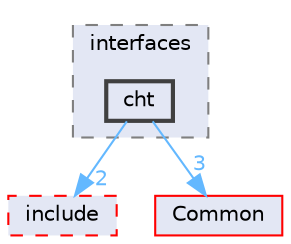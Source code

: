 digraph "SU2_CFD/src/interfaces/cht"
{
 // LATEX_PDF_SIZE
  bgcolor="transparent";
  edge [fontname=Helvetica,fontsize=10,labelfontname=Helvetica,labelfontsize=10];
  node [fontname=Helvetica,fontsize=10,shape=box,height=0.2,width=0.4];
  compound=true
  subgraph clusterdir_bc6ca47179aa66d6c6c3669f11c83c84 {
    graph [ bgcolor="#e3e7f4", pencolor="grey50", label="interfaces", fontname=Helvetica,fontsize=10 style="filled,dashed", URL="dir_bc6ca47179aa66d6c6c3669f11c83c84.html",tooltip=""]
  dir_a1753bdca39388e5909231b606f437bd [label="cht", fillcolor="#e3e7f4", color="grey25", style="filled,bold", URL="dir_a1753bdca39388e5909231b606f437bd.html",tooltip=""];
  }
  dir_3b735dd5547717c34264cbbbba892a8a [label="include", fillcolor="#e3e7f4", color="red", style="filled,dashed", URL="dir_3b735dd5547717c34264cbbbba892a8a.html",tooltip=""];
  dir_4ab6b4cc6a7edbff49100e9123df213f [label="Common", fillcolor="#e3e7f4", color="red", style="filled", URL="dir_4ab6b4cc6a7edbff49100e9123df213f.html",tooltip=""];
  dir_a1753bdca39388e5909231b606f437bd->dir_3b735dd5547717c34264cbbbba892a8a [headlabel="2", labeldistance=1.5 headhref="dir_000007_000047.html" href="dir_000007_000047.html" color="steelblue1" fontcolor="steelblue1"];
  dir_a1753bdca39388e5909231b606f437bd->dir_4ab6b4cc6a7edbff49100e9123df213f [headlabel="3", labeldistance=1.5 headhref="dir_000007_000008.html" href="dir_000007_000008.html" color="steelblue1" fontcolor="steelblue1"];
}
